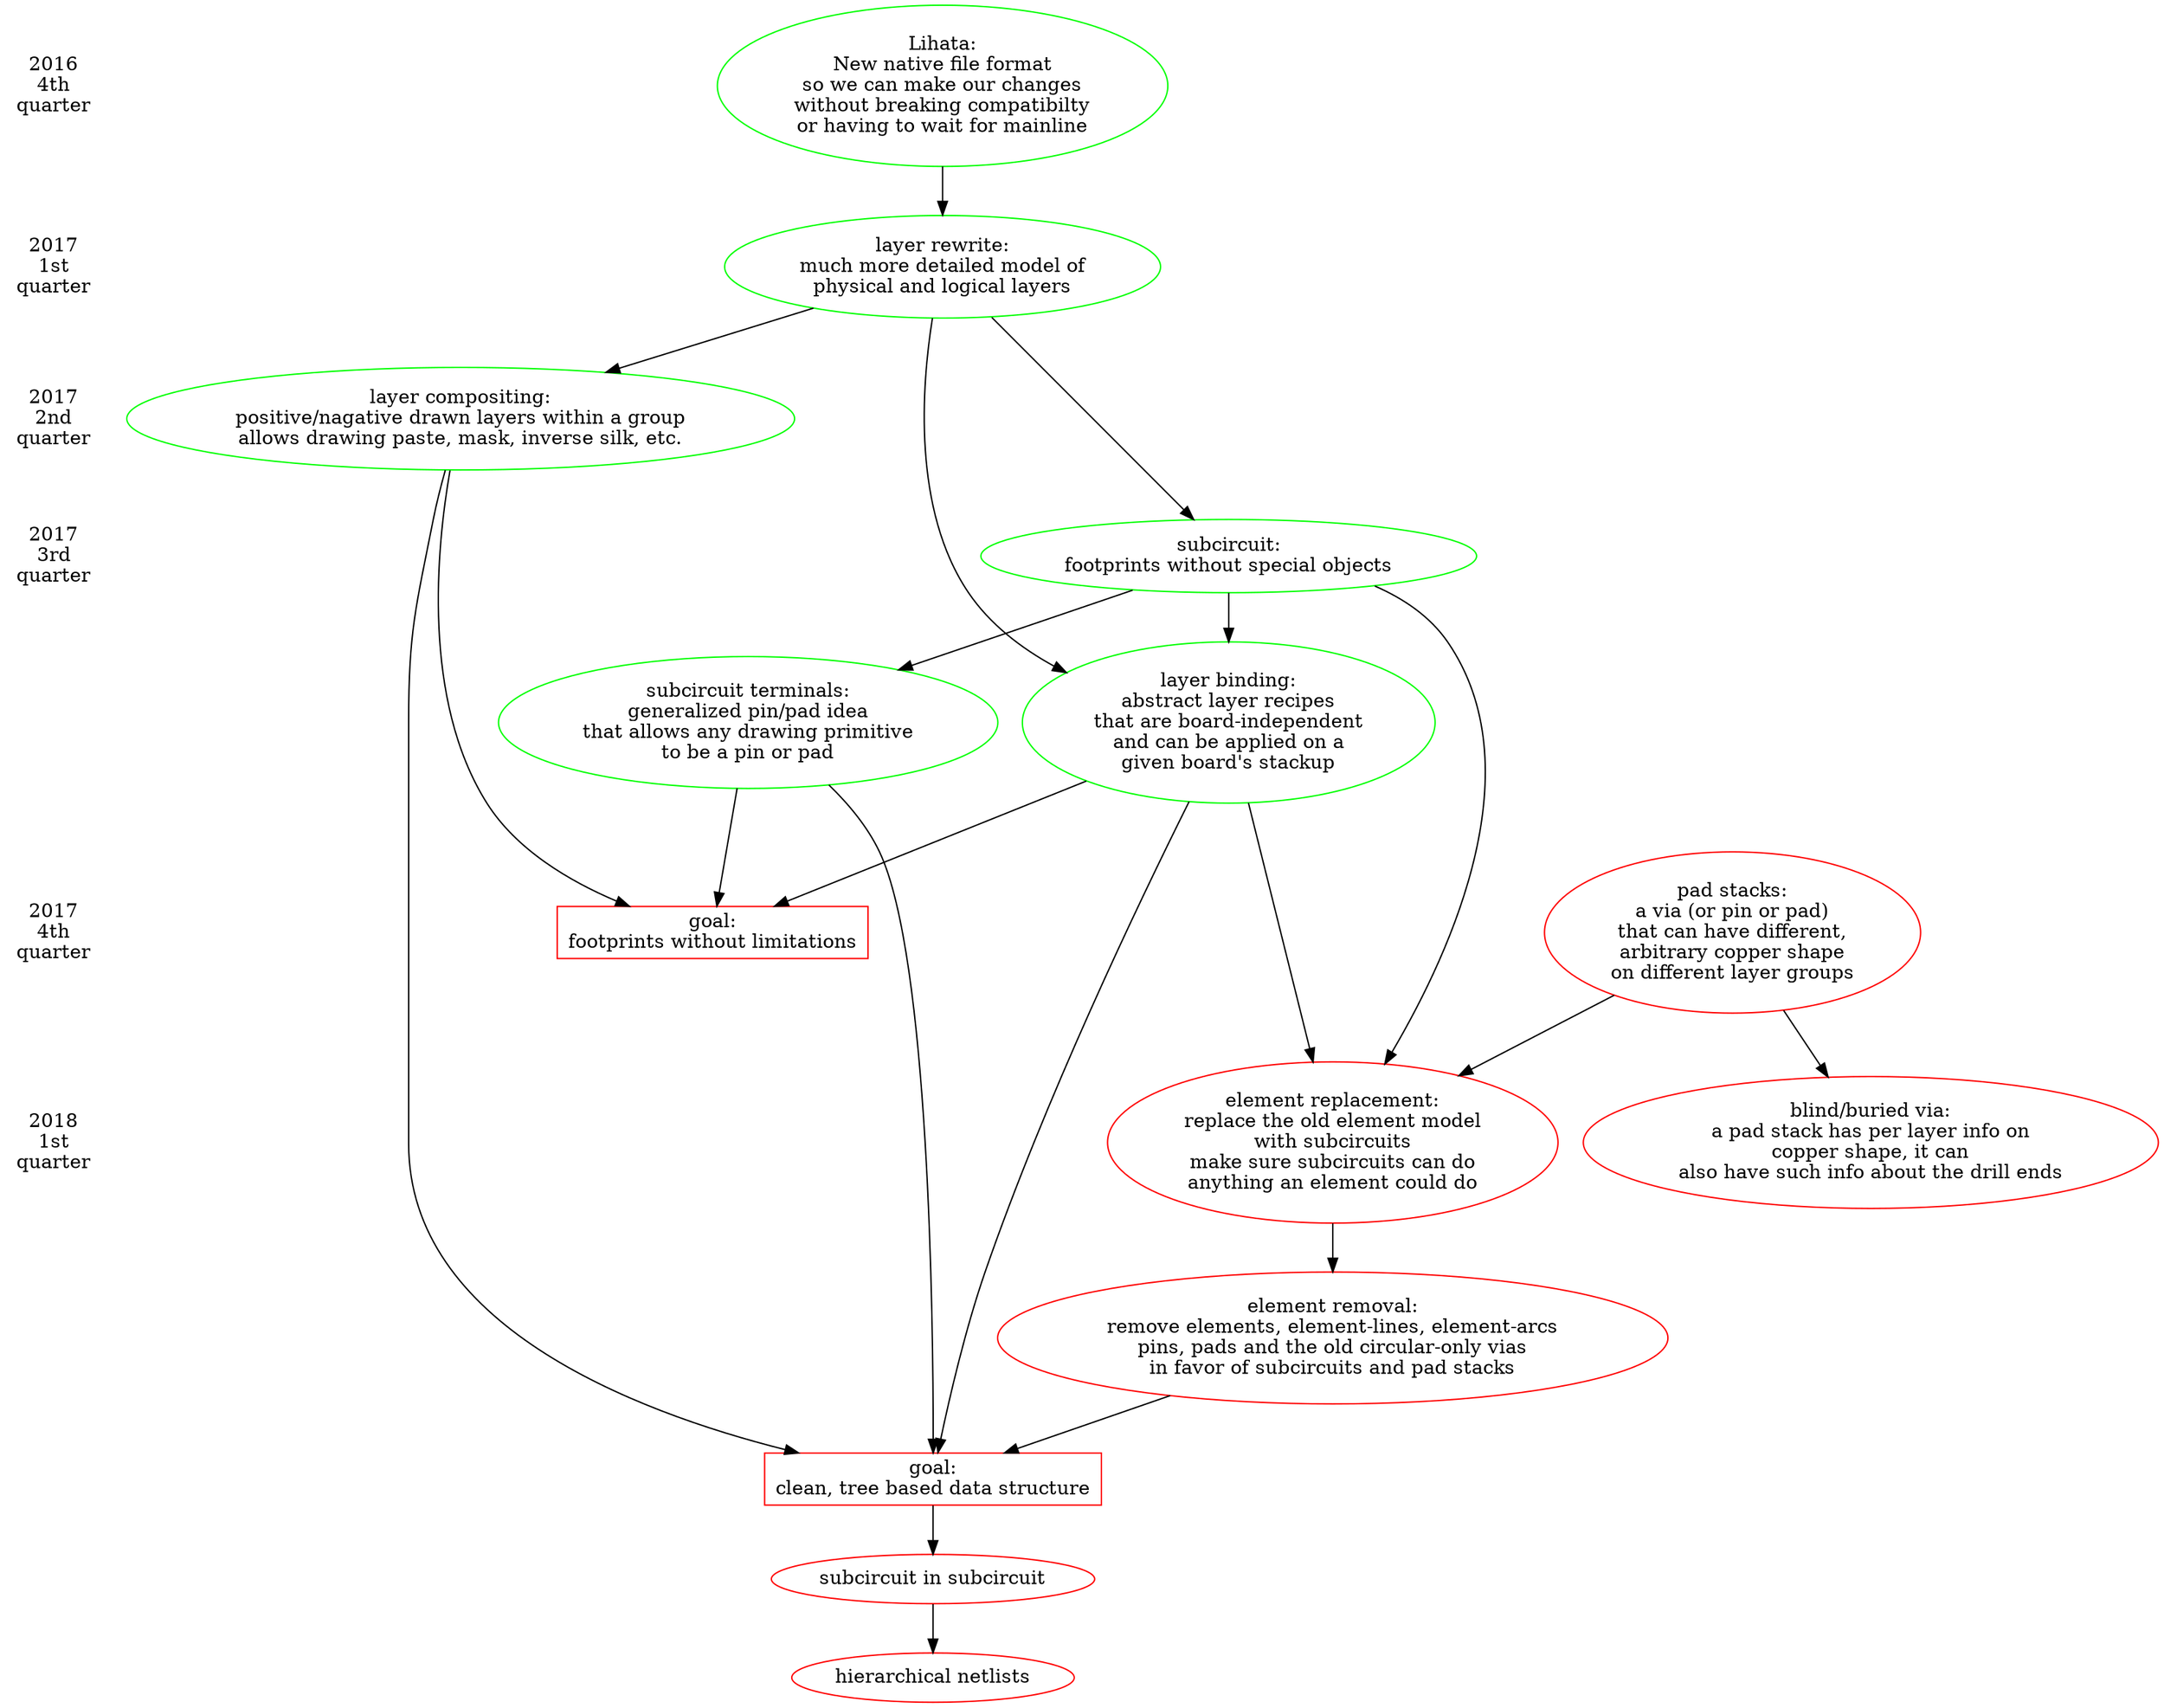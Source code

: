 digraph roadmap {
	"2016_4" [label="2016\n4th\nquarter" shape=plaintext]
	"2017_1" [label="2017\n1st\nquarter" shape=plaintext]
	"2017_2" [label="2017\n2nd\nquarter" shape=plaintext]
	"2017_3" [label="2017\n3rd\nquarter" shape=plaintext]
	"2017_3b" [label="" shape=plaintext]
	"2017_4" [label="2017\n4th\nquarter" shape=plaintext]
	"2018_1" [label="2018\n1st\nquarter" shape=plaintext]

	"2016_4" -> "2017_1" [style=invisible arrowhead=none]
	"2017_1" -> "2017_2" [style=invisible arrowhead=none]
	"2017_2" -> "2017_3" [style=invisible arrowhead=none]
	"2017_3" -> "2017_3b" [style=invisible arrowhead=none]
	"2017_3b" -> "2017_4" [style=invisible arrowhead=none]
	"2017_4" -> "2018_1" [style=invisible arrowhead=none]

	lihata [color=green label="Lihata:\nNew native file format\nso we can make our changes\nwithout breaking compatibilty\nor having to wait for mainline"]
	layer [color=green label="layer rewrite:\nmuch more detailed model of\nphysical and logical layers"]
	subcircuit [color=green label="subcircuit:\nfootprints without special objects"]
	binding [color=green label="layer binding:\nabstract layer recipes\nthat are board-independent\nand can be applied on a\ngiven board's stackup"]
	compositing [color=green label="layer compositing:\npositive/nagative drawn layers within a group\nallows drawing paste, mask, inverse silk, etc."]
	term [color=green label="subcircuit terminals:\ngeneralized pin/pad idea\nthat allows any drawing primitive\nto be a pin or pad"]
	elem_replace [color=red label="element replacement:\nreplace the old element model\nwith subcircuits\nmake sure subcircuits can do\nanything an element could do"]
	elem_remove [color=red label="element removal:\nremove elements, element-lines, element-arcs\npins, pads and the old circular-only vias\nin favor of subcircuits and pad stacks"]
	padstacks [color=red label="pad stacks:\na via (or pin or pad)\nthat can have different,\narbitrary copper shape\non different layer groups"]
	bbvia [color=red label="blind/buried via:\na pad stack has per layer info on\ncopper shape, it can\nalso have such info about the drill ends"]

	fp_nolimit [color=red shape=box label="goal:\nfootprints without limitations"]
	clean [color=red shape=box label="goal:\nclean, tree based data structure"]

	recur [color=red label="subcircuit in subcircuit"]
	hier [color=red label="hierarchical netlists"]

	{ rank=same; "2016_4" lihata}
	{ rank=same; "2017_1" layer}
	{ rank=same; "2017_2" compositing}
	{ rank=same; "2017_3" subcircuit}
	{ rank=same; "2017_3b" binding term}
	{ rank=same; "2017_4" padstacks}

	lihata -> layer
	layer -> subcircuit
	layer -> binding
	layer -> compositing
	subcircuit -> binding
	subcircuit -> term
	subcircuit -> elem_replace
	padstacks -> elem_replace
	padstacks -> bbvia
	binding -> elem_replace
	elem_replace -> elem_remove
	elem_remove -> clean


	compositing -> fp_nolimit
	binding -> fp_nolimit
	term -> fp_nolimit

	compositing -> clean
	binding -> clean
	term -> clean

	clean -> recur
	recur -> hier



}
